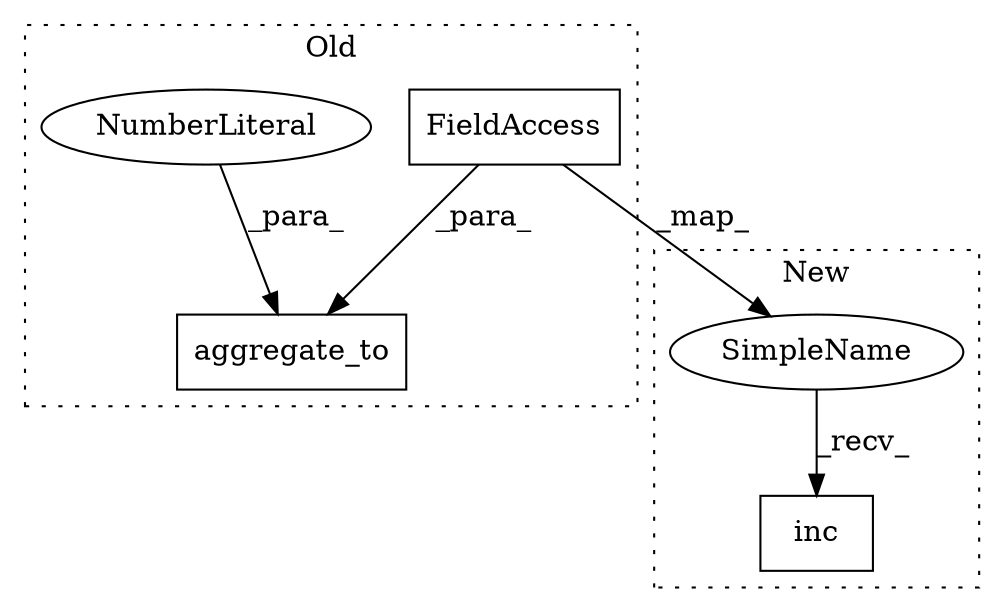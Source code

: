 digraph G {
subgraph cluster0 {
1 [label="aggregate_to" a="32" s="2710,2736" l="13,1" shape="box"];
3 [label="NumberLiteral" a="34" s="2735" l="1" shape="ellipse"];
4 [label="FieldAccess" a="22" s="2723" l="11" shape="box"];
label = "Old";
style="dotted";
}
subgraph cluster1 {
2 [label="inc" a="32" s="2906" l="5" shape="box"];
5 [label="SimpleName" a="42" s="2894" l="11" shape="ellipse"];
label = "New";
style="dotted";
}
3 -> 1 [label="_para_"];
4 -> 5 [label="_map_"];
4 -> 1 [label="_para_"];
5 -> 2 [label="_recv_"];
}